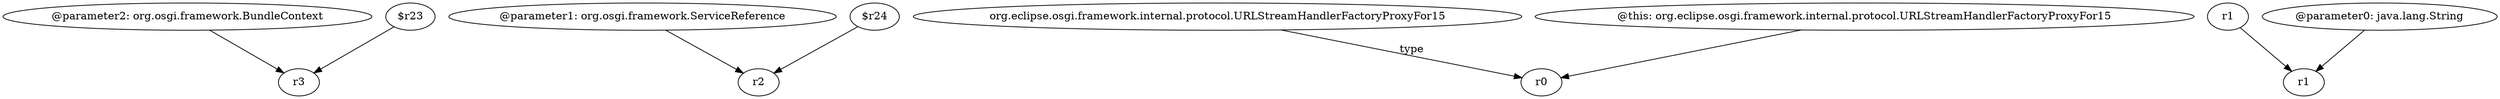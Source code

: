 digraph g {
0[label="@parameter2: org.osgi.framework.BundleContext"]
1[label="r3"]
0->1[label=""]
2[label="@parameter1: org.osgi.framework.ServiceReference"]
3[label="r2"]
2->3[label=""]
4[label="org.eclipse.osgi.framework.internal.protocol.URLStreamHandlerFactoryProxyFor15"]
5[label="r0"]
4->5[label="type"]
6[label="r1"]
7[label="r1"]
6->7[label=""]
8[label="$r24"]
8->3[label=""]
9[label="@this: org.eclipse.osgi.framework.internal.protocol.URLStreamHandlerFactoryProxyFor15"]
9->5[label=""]
10[label="@parameter0: java.lang.String"]
10->7[label=""]
11[label="$r23"]
11->1[label=""]
}